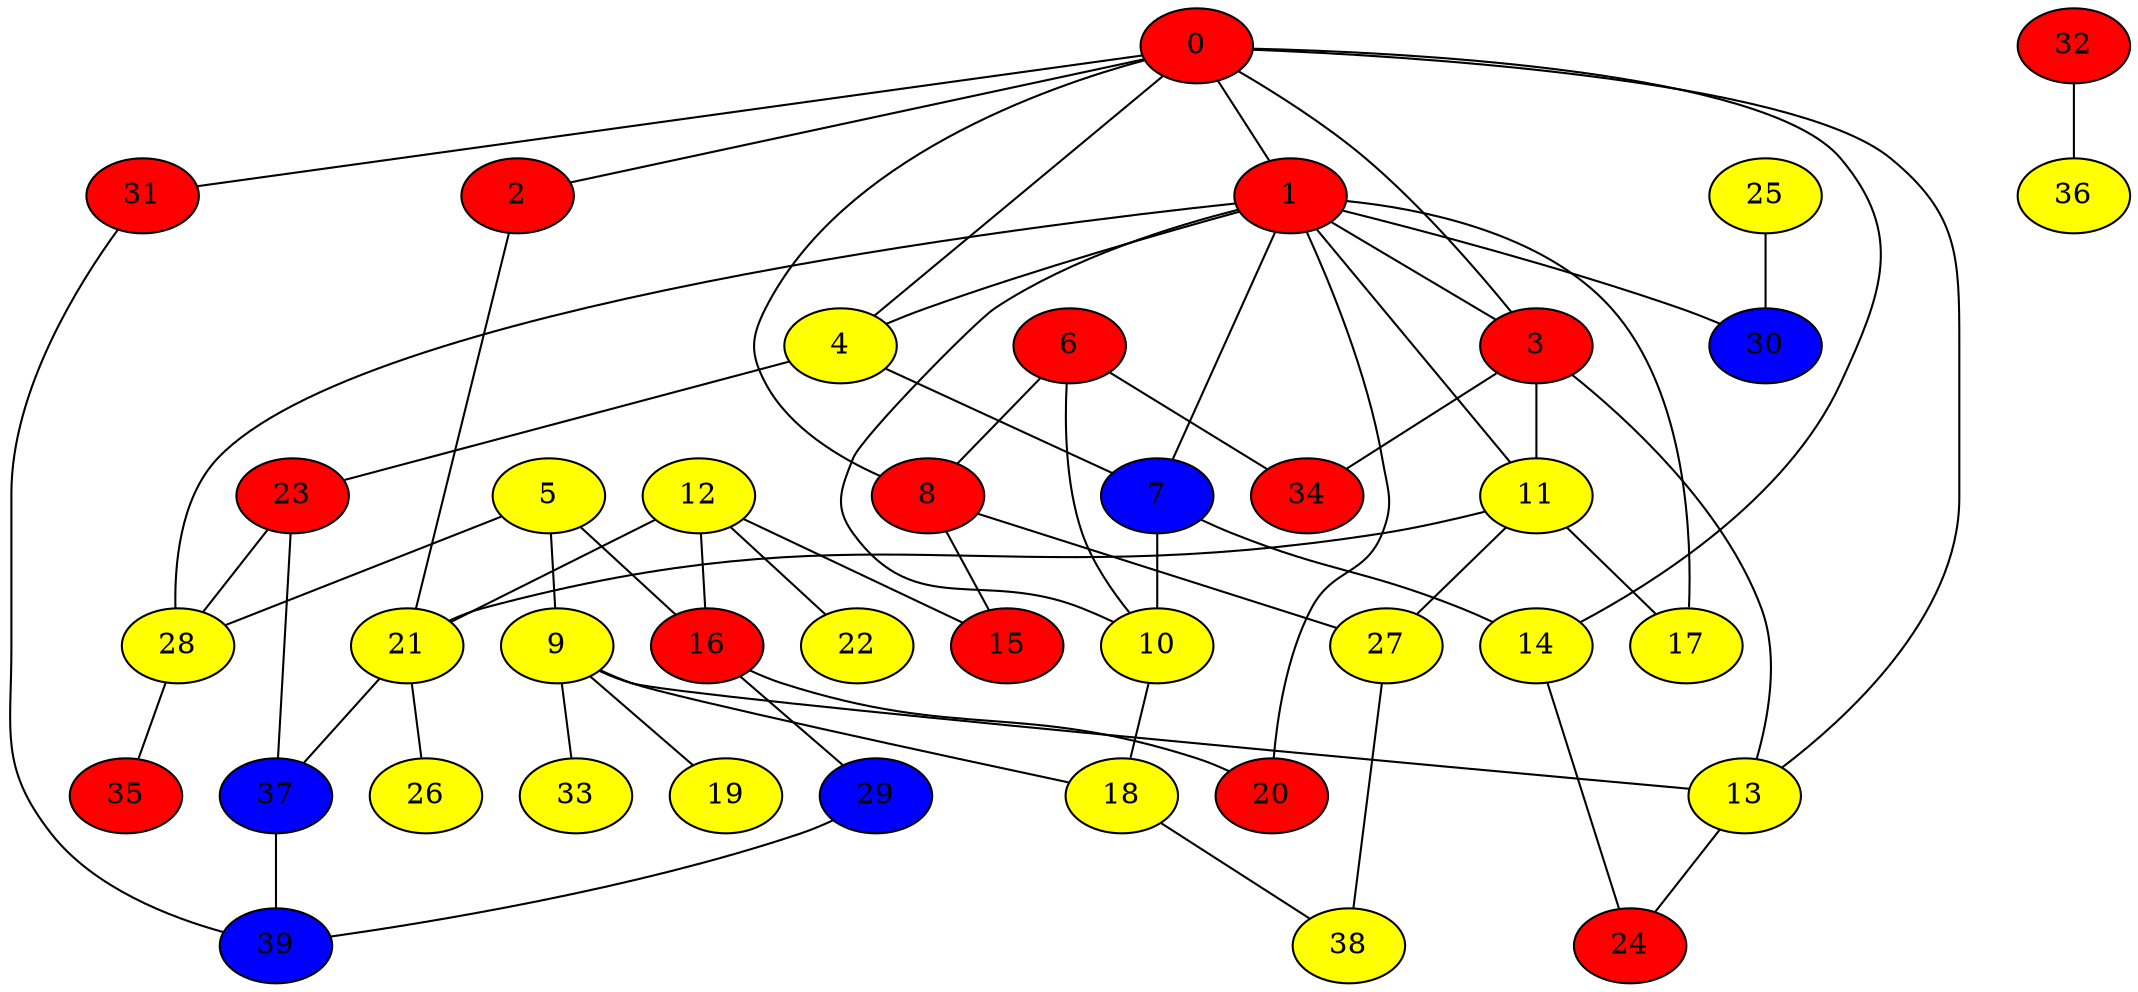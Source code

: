 graph {
0 [style = filled fillcolor = red];
1 [style = filled fillcolor = red];
2 [style = filled fillcolor = red];
3 [style = filled fillcolor = red];
4 [style = filled fillcolor = yellow];
5 [style = filled fillcolor = yellow];
6 [style = filled fillcolor = red];
7 [style = filled fillcolor = blue];
8 [style = filled fillcolor = red];
9 [style = filled fillcolor = yellow];
10 [style = filled fillcolor = yellow];
11 [style = filled fillcolor = yellow];
12 [style = filled fillcolor = yellow];
13 [style = filled fillcolor = yellow];
14 [style = filled fillcolor = yellow];
15 [style = filled fillcolor = red];
16 [style = filled fillcolor = red];
17 [style = filled fillcolor = yellow];
18 [style = filled fillcolor = yellow];
19 [style = filled fillcolor = yellow];
20 [style = filled fillcolor = red];
21 [style = filled fillcolor = yellow];
22 [style = filled fillcolor = yellow];
23 [style = filled fillcolor = red];
24 [style = filled fillcolor = red];
25 [style = filled fillcolor = yellow];
26 [style = filled fillcolor = yellow];
27 [style = filled fillcolor = yellow];
28 [style = filled fillcolor = yellow];
29 [style = filled fillcolor = blue];
30 [style = filled fillcolor = blue];
31 [style = filled fillcolor = red];
32 [style = filled fillcolor = red];
33 [style = filled fillcolor = yellow];
34 [style = filled fillcolor = red];
35 [style = filled fillcolor = red];
36 [style = filled fillcolor = yellow];
37 [style = filled fillcolor = blue];
38 [style = filled fillcolor = yellow];
39 [style = filled fillcolor = blue];
0 -- 1;
0 -- 4;
0 -- 3;
0 -- 2;
0 -- 8;
0 -- 13;
0 -- 14;
0 -- 31;
1 -- 3;
1 -- 4;
1 -- 7;
1 -- 10;
1 -- 11;
1 -- 17;
1 -- 20;
1 -- 28;
1 -- 30;
2 -- 21;
3 -- 11;
3 -- 13;
3 -- 34;
4 -- 7;
4 -- 23;
5 -- 9;
5 -- 16;
5 -- 28;
6 -- 8;
6 -- 10;
6 -- 34;
7 -- 10;
7 -- 14;
8 -- 15;
8 -- 27;
9 -- 13;
9 -- 18;
9 -- 19;
9 -- 33;
10 -- 18;
11 -- 17;
11 -- 21;
11 -- 27;
12 -- 15;
12 -- 16;
12 -- 21;
12 -- 22;
13 -- 24;
14 -- 24;
16 -- 20;
16 -- 29;
18 -- 38;
21 -- 26;
21 -- 37;
23 -- 28;
23 -- 37;
25 -- 30;
27 -- 38;
28 -- 35;
29 -- 39;
31 -- 39;
32 -- 36;
37 -- 39;
}

